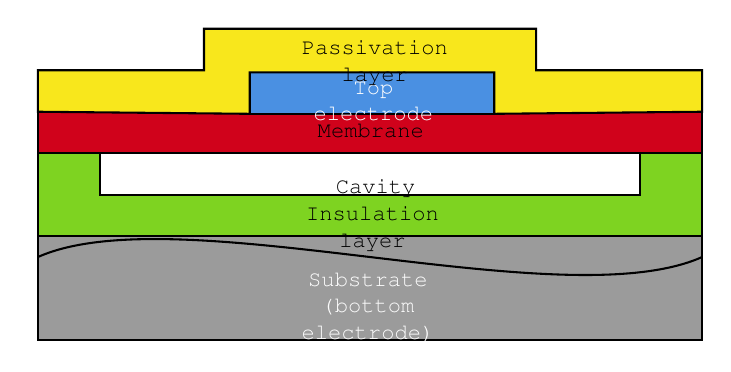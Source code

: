 

\tikzset{every picture/.style={line width=0.75pt}} %set default line width to 0.75pt

\begin{tikzpicture}[x=0.75pt,y=0.75pt,yscale=-1,xscale=1]
	%uncomment if require: \path (0,171); %set diagram left start at 0, and has height of 171

	%Shape: Rectangle [id:dp9408379535361424]
	\draw  [fill={rgb, 255:red, 155; green, 155; blue, 155 }  ,fill opacity=1 ] (10,110) -- (330,110) -- (330,160) -- (10,160) -- cycle ;
	%Curve Lines [id:da14073546290370997]
	\draw    (10,120) .. controls (77.23,90) and (262.77,150) .. (330,120) ;
	%Shape: Polygon [id:ds29154118264594087]
	\draw  [fill={rgb, 255:red, 126; green, 211; blue, 33 }  ,fill opacity=1 ] (330,70) -- (330,110) -- (10,110) -- (10,70) -- (40,70) -- (40,90) -- (300,90) -- (300,70) -- cycle ;
	%Shape: Rectangle [id:dp7293209428281849]
	\draw  [fill={rgb, 255:red, 208; green, 2; blue, 27 }  ,fill opacity=1 ] (10,50) -- (330,50) -- (330,70) -- (10,70) -- cycle ;
	%Shape: Rectangle [id:dp8584212117739504]
	\draw  [fill={rgb, 255:red, 74; green, 144; blue, 226 }  ,fill opacity=1 ] (112.05,31) -- (229.95,31) -- (229.95,51) -- (112.05,51) -- cycle ;
	%Shape: Polygon [id:ds9961529541546873]
	\draw  [fill={rgb, 255:red, 248; green, 231; blue, 28 }  ,fill opacity=1 ] (10,30) -- (10,50) -- (112.05,51) -- (112.05,31) -- (229.95,31) -- (229.95,51) -- (330,50) -- (330,30) -- (250,30) -- (250,10) -- (90,10) -- (90,30) -- cycle ;

	% Text Node
	\draw (136,34) node [anchor=north west][inner sep=0.75pt]  [font=\footnotesize,color={rgb, 255:red, 255; green, 255; blue, 255 }  ,opacity=1 ] [align=left] {\begin{minipage}[lt]{51.23pt}\setlength\topsep{0pt}
			\begin{center}
				{\fontfamily{pcr}\selectfont Top electrode}
			\end{center}

	\end{minipage}};
	% Text Node
	\draw (142,54) node [anchor=north west][inner sep=0.75pt]  [font=\footnotesize] [align=left] {\begin{minipage}[lt]{40.37pt}\setlength\topsep{0pt}
			\begin{center}
				{\fontfamily{pcr}\selectfont Membrane}
			\end{center}

	\end{minipage}};
	% Text Node
	\draw (131,94) node [anchor=north west][inner sep=0.75pt]  [font=\footnotesize] [align=left] {\begin{minipage}[lt]{58.04pt}\setlength\topsep{0pt}
			\begin{center}
				{\fontfamily{pcr}\selectfont Insulation layer}
			\end{center}

	\end{minipage}};
	% Text Node
	\draw (152,75) node [anchor=north west][inner sep=0.75pt]  [font=\footnotesize] [align=left] {\begin{minipage}[lt]{26.25pt}\setlength\topsep{0pt}
			\begin{center}
				{\fontfamily{pcr}\selectfont Cavity}
			\end{center}

	\end{minipage}};
	% Text Node
	\draw (121,126) node [anchor=north west][inner sep=0.75pt]  [font=\footnotesize] [align=left] {\begin{minipage}[lt]{69.77pt}\setlength\topsep{0pt}
			\begin{center}
				{\fontfamily{pcr}\selectfont \textcolor[rgb]{0.99,0.99,0.99}{Substrate}}\\{\fontfamily{pcr}\selectfont \textcolor[rgb]{0.99,0.99,0.99}{(bottom electrode)}}
			\end{center}

	\end{minipage}};
	% Text Node
	\draw (129,14) node [anchor=north west][inner sep=0.75pt]  [font=\footnotesize] [align=left] {\begin{minipage}[lt]{62.71pt}\setlength\topsep{0pt}
			\begin{center}
				{\fontfamily{pcr}\selectfont Passivation layer}
			\end{center}

	\end{minipage}};


\end{tikzpicture}
